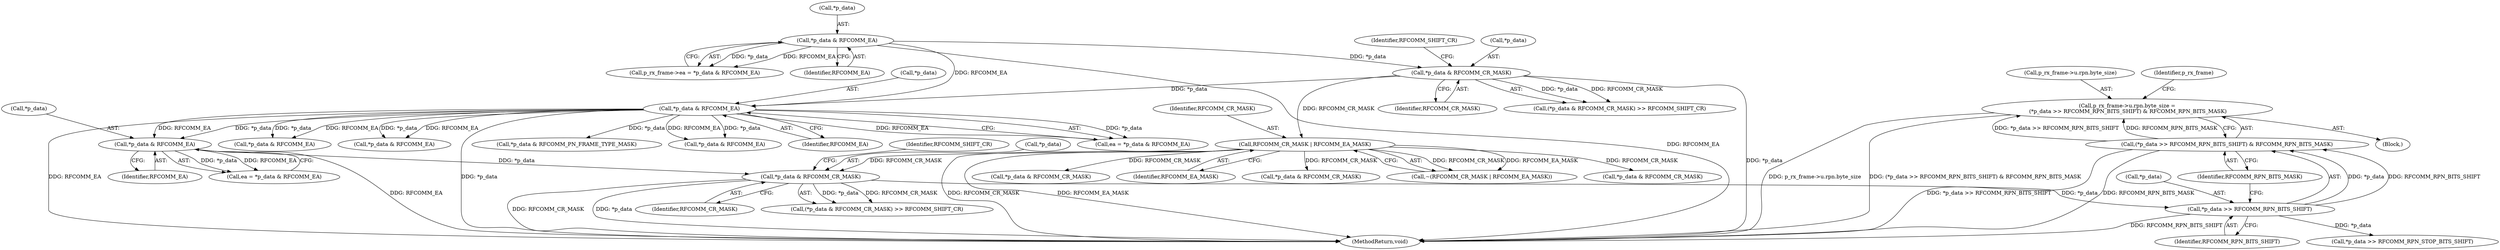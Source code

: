 digraph "0_Android_92a7bf8c44a236607c146240f3c0adc1ae01fedf@pointer" {
"1000815" [label="(Call,p_rx_frame->u.rpn.byte_size =\n (*p_data >> RFCOMM_RPN_BITS_SHIFT) & RFCOMM_RPN_BITS_MASK)"];
"1000823" [label="(Call,(*p_data >> RFCOMM_RPN_BITS_SHIFT) & RFCOMM_RPN_BITS_MASK)"];
"1000824" [label="(Call,*p_data >> RFCOMM_RPN_BITS_SHIFT)"];
"1000748" [label="(Call,*p_data & RFCOMM_CR_MASK)"];
"1000741" [label="(Call,*p_data & RFCOMM_EA)"];
"1000222" [label="(Call,*p_data & RFCOMM_EA)"];
"1000163" [label="(Call,*p_data & RFCOMM_CR_MASK)"];
"1000154" [label="(Call,*p_data & RFCOMM_EA)"];
"1000177" [label="(Call,RFCOMM_CR_MASK | RFCOMM_EA_MASK)"];
"1000815" [label="(Call,p_rx_frame->u.rpn.byte_size =\n (*p_data >> RFCOMM_RPN_BITS_SHIFT) & RFCOMM_RPN_BITS_MASK)"];
"1000179" [label="(Identifier,RFCOMM_EA_MASK)"];
"1000838" [label="(Call,*p_data >> RFCOMM_RPN_STOP_BITS_SHIFT)"];
"1000827" [label="(Identifier,RFCOMM_RPN_BITS_SHIFT)"];
"1000163" [label="(Call,*p_data & RFCOMM_CR_MASK)"];
"1000571" [label="(Call,*p_data & RFCOMM_CR_MASK)"];
"1000744" [label="(Identifier,RFCOMM_EA)"];
"1000335" [label="(Call,*p_data & RFCOMM_PN_FRAME_TYPE_MASK)"];
"1000177" [label="(Call,RFCOMM_CR_MASK | RFCOMM_EA_MASK)"];
"1000748" [label="(Call,*p_data & RFCOMM_CR_MASK)"];
"1000564" [label="(Call,*p_data & RFCOMM_EA)"];
"1000222" [label="(Call,*p_data & RFCOMM_EA)"];
"1000739" [label="(Call,ea = *p_data & RFCOMM_EA)"];
"1000157" [label="(Identifier,RFCOMM_EA)"];
"1000154" [label="(Call,*p_data & RFCOMM_EA)"];
"1000751" [label="(Identifier,RFCOMM_CR_MASK)"];
"1000162" [label="(Call,(*p_data & RFCOMM_CR_MASK) >> RFCOMM_SHIFT_CR)"];
"1000747" [label="(Call,(*p_data & RFCOMM_CR_MASK) >> RFCOMM_SHIFT_CR)"];
"1000741" [label="(Call,*p_data & RFCOMM_EA)"];
"1000176" [label="(Call,~(RFCOMM_CR_MASK | RFCOMM_EA_MASK))"];
"1000823" [label="(Call,(*p_data >> RFCOMM_RPN_BITS_SHIFT) & RFCOMM_RPN_BITS_MASK)"];
"1000828" [label="(Identifier,RFCOMM_RPN_BITS_MASK)"];
"1000825" [label="(Call,*p_data)"];
"1000833" [label="(Identifier,p_rx_frame)"];
"1000824" [label="(Call,*p_data >> RFCOMM_RPN_BITS_SHIFT)"];
"1000150" [label="(Call,p_rx_frame->ea = *p_data & RFCOMM_EA)"];
"1000816" [label="(Call,p_rx_frame->u.rpn.byte_size)"];
"1001015" [label="(MethodReturn,void)"];
"1000225" [label="(Identifier,RFCOMM_EA)"];
"1000803" [label="(Block,)"];
"1000220" [label="(Call,ea = *p_data & RFCOMM_EA)"];
"1000705" [label="(Call,*p_data & RFCOMM_CR_MASK)"];
"1000223" [label="(Call,*p_data)"];
"1000752" [label="(Identifier,RFCOMM_SHIFT_CR)"];
"1000155" [label="(Call,*p_data)"];
"1000955" [label="(Call,*p_data & RFCOMM_CR_MASK)"];
"1000166" [label="(Identifier,RFCOMM_CR_MASK)"];
"1000692" [label="(Call,*p_data & RFCOMM_EA)"];
"1000749" [label="(Call,*p_data)"];
"1000948" [label="(Call,*p_data & RFCOMM_EA)"];
"1000167" [label="(Identifier,RFCOMM_SHIFT_CR)"];
"1000164" [label="(Call,*p_data)"];
"1000178" [label="(Identifier,RFCOMM_CR_MASK)"];
"1000742" [label="(Call,*p_data)"];
"1000815" -> "1000803"  [label="AST: "];
"1000815" -> "1000823"  [label="CFG: "];
"1000816" -> "1000815"  [label="AST: "];
"1000823" -> "1000815"  [label="AST: "];
"1000833" -> "1000815"  [label="CFG: "];
"1000815" -> "1001015"  [label="DDG: p_rx_frame->u.rpn.byte_size"];
"1000815" -> "1001015"  [label="DDG: (*p_data >> RFCOMM_RPN_BITS_SHIFT) & RFCOMM_RPN_BITS_MASK"];
"1000823" -> "1000815"  [label="DDG: *p_data >> RFCOMM_RPN_BITS_SHIFT"];
"1000823" -> "1000815"  [label="DDG: RFCOMM_RPN_BITS_MASK"];
"1000823" -> "1000828"  [label="CFG: "];
"1000824" -> "1000823"  [label="AST: "];
"1000828" -> "1000823"  [label="AST: "];
"1000823" -> "1001015"  [label="DDG: *p_data >> RFCOMM_RPN_BITS_SHIFT"];
"1000823" -> "1001015"  [label="DDG: RFCOMM_RPN_BITS_MASK"];
"1000824" -> "1000823"  [label="DDG: *p_data"];
"1000824" -> "1000823"  [label="DDG: RFCOMM_RPN_BITS_SHIFT"];
"1000824" -> "1000827"  [label="CFG: "];
"1000825" -> "1000824"  [label="AST: "];
"1000827" -> "1000824"  [label="AST: "];
"1000828" -> "1000824"  [label="CFG: "];
"1000824" -> "1001015"  [label="DDG: RFCOMM_RPN_BITS_SHIFT"];
"1000748" -> "1000824"  [label="DDG: *p_data"];
"1000824" -> "1000838"  [label="DDG: *p_data"];
"1000748" -> "1000747"  [label="AST: "];
"1000748" -> "1000751"  [label="CFG: "];
"1000749" -> "1000748"  [label="AST: "];
"1000751" -> "1000748"  [label="AST: "];
"1000752" -> "1000748"  [label="CFG: "];
"1000748" -> "1001015"  [label="DDG: RFCOMM_CR_MASK"];
"1000748" -> "1001015"  [label="DDG: *p_data"];
"1000748" -> "1000747"  [label="DDG: *p_data"];
"1000748" -> "1000747"  [label="DDG: RFCOMM_CR_MASK"];
"1000741" -> "1000748"  [label="DDG: *p_data"];
"1000177" -> "1000748"  [label="DDG: RFCOMM_CR_MASK"];
"1000741" -> "1000739"  [label="AST: "];
"1000741" -> "1000744"  [label="CFG: "];
"1000742" -> "1000741"  [label="AST: "];
"1000744" -> "1000741"  [label="AST: "];
"1000739" -> "1000741"  [label="CFG: "];
"1000741" -> "1001015"  [label="DDG: RFCOMM_EA"];
"1000741" -> "1000739"  [label="DDG: *p_data"];
"1000741" -> "1000739"  [label="DDG: RFCOMM_EA"];
"1000222" -> "1000741"  [label="DDG: *p_data"];
"1000222" -> "1000741"  [label="DDG: RFCOMM_EA"];
"1000222" -> "1000220"  [label="AST: "];
"1000222" -> "1000225"  [label="CFG: "];
"1000223" -> "1000222"  [label="AST: "];
"1000225" -> "1000222"  [label="AST: "];
"1000220" -> "1000222"  [label="CFG: "];
"1000222" -> "1001015"  [label="DDG: RFCOMM_EA"];
"1000222" -> "1001015"  [label="DDG: *p_data"];
"1000222" -> "1000220"  [label="DDG: *p_data"];
"1000222" -> "1000220"  [label="DDG: RFCOMM_EA"];
"1000163" -> "1000222"  [label="DDG: *p_data"];
"1000154" -> "1000222"  [label="DDG: RFCOMM_EA"];
"1000222" -> "1000335"  [label="DDG: *p_data"];
"1000222" -> "1000564"  [label="DDG: *p_data"];
"1000222" -> "1000564"  [label="DDG: RFCOMM_EA"];
"1000222" -> "1000692"  [label="DDG: *p_data"];
"1000222" -> "1000692"  [label="DDG: RFCOMM_EA"];
"1000222" -> "1000948"  [label="DDG: *p_data"];
"1000222" -> "1000948"  [label="DDG: RFCOMM_EA"];
"1000163" -> "1000162"  [label="AST: "];
"1000163" -> "1000166"  [label="CFG: "];
"1000164" -> "1000163"  [label="AST: "];
"1000166" -> "1000163"  [label="AST: "];
"1000167" -> "1000163"  [label="CFG: "];
"1000163" -> "1001015"  [label="DDG: *p_data"];
"1000163" -> "1000162"  [label="DDG: *p_data"];
"1000163" -> "1000162"  [label="DDG: RFCOMM_CR_MASK"];
"1000154" -> "1000163"  [label="DDG: *p_data"];
"1000163" -> "1000177"  [label="DDG: RFCOMM_CR_MASK"];
"1000154" -> "1000150"  [label="AST: "];
"1000154" -> "1000157"  [label="CFG: "];
"1000155" -> "1000154"  [label="AST: "];
"1000157" -> "1000154"  [label="AST: "];
"1000150" -> "1000154"  [label="CFG: "];
"1000154" -> "1001015"  [label="DDG: RFCOMM_EA"];
"1000154" -> "1000150"  [label="DDG: *p_data"];
"1000154" -> "1000150"  [label="DDG: RFCOMM_EA"];
"1000177" -> "1000176"  [label="AST: "];
"1000177" -> "1000179"  [label="CFG: "];
"1000178" -> "1000177"  [label="AST: "];
"1000179" -> "1000177"  [label="AST: "];
"1000176" -> "1000177"  [label="CFG: "];
"1000177" -> "1001015"  [label="DDG: RFCOMM_CR_MASK"];
"1000177" -> "1001015"  [label="DDG: RFCOMM_EA_MASK"];
"1000177" -> "1000176"  [label="DDG: RFCOMM_CR_MASK"];
"1000177" -> "1000176"  [label="DDG: RFCOMM_EA_MASK"];
"1000177" -> "1000571"  [label="DDG: RFCOMM_CR_MASK"];
"1000177" -> "1000705"  [label="DDG: RFCOMM_CR_MASK"];
"1000177" -> "1000955"  [label="DDG: RFCOMM_CR_MASK"];
}
